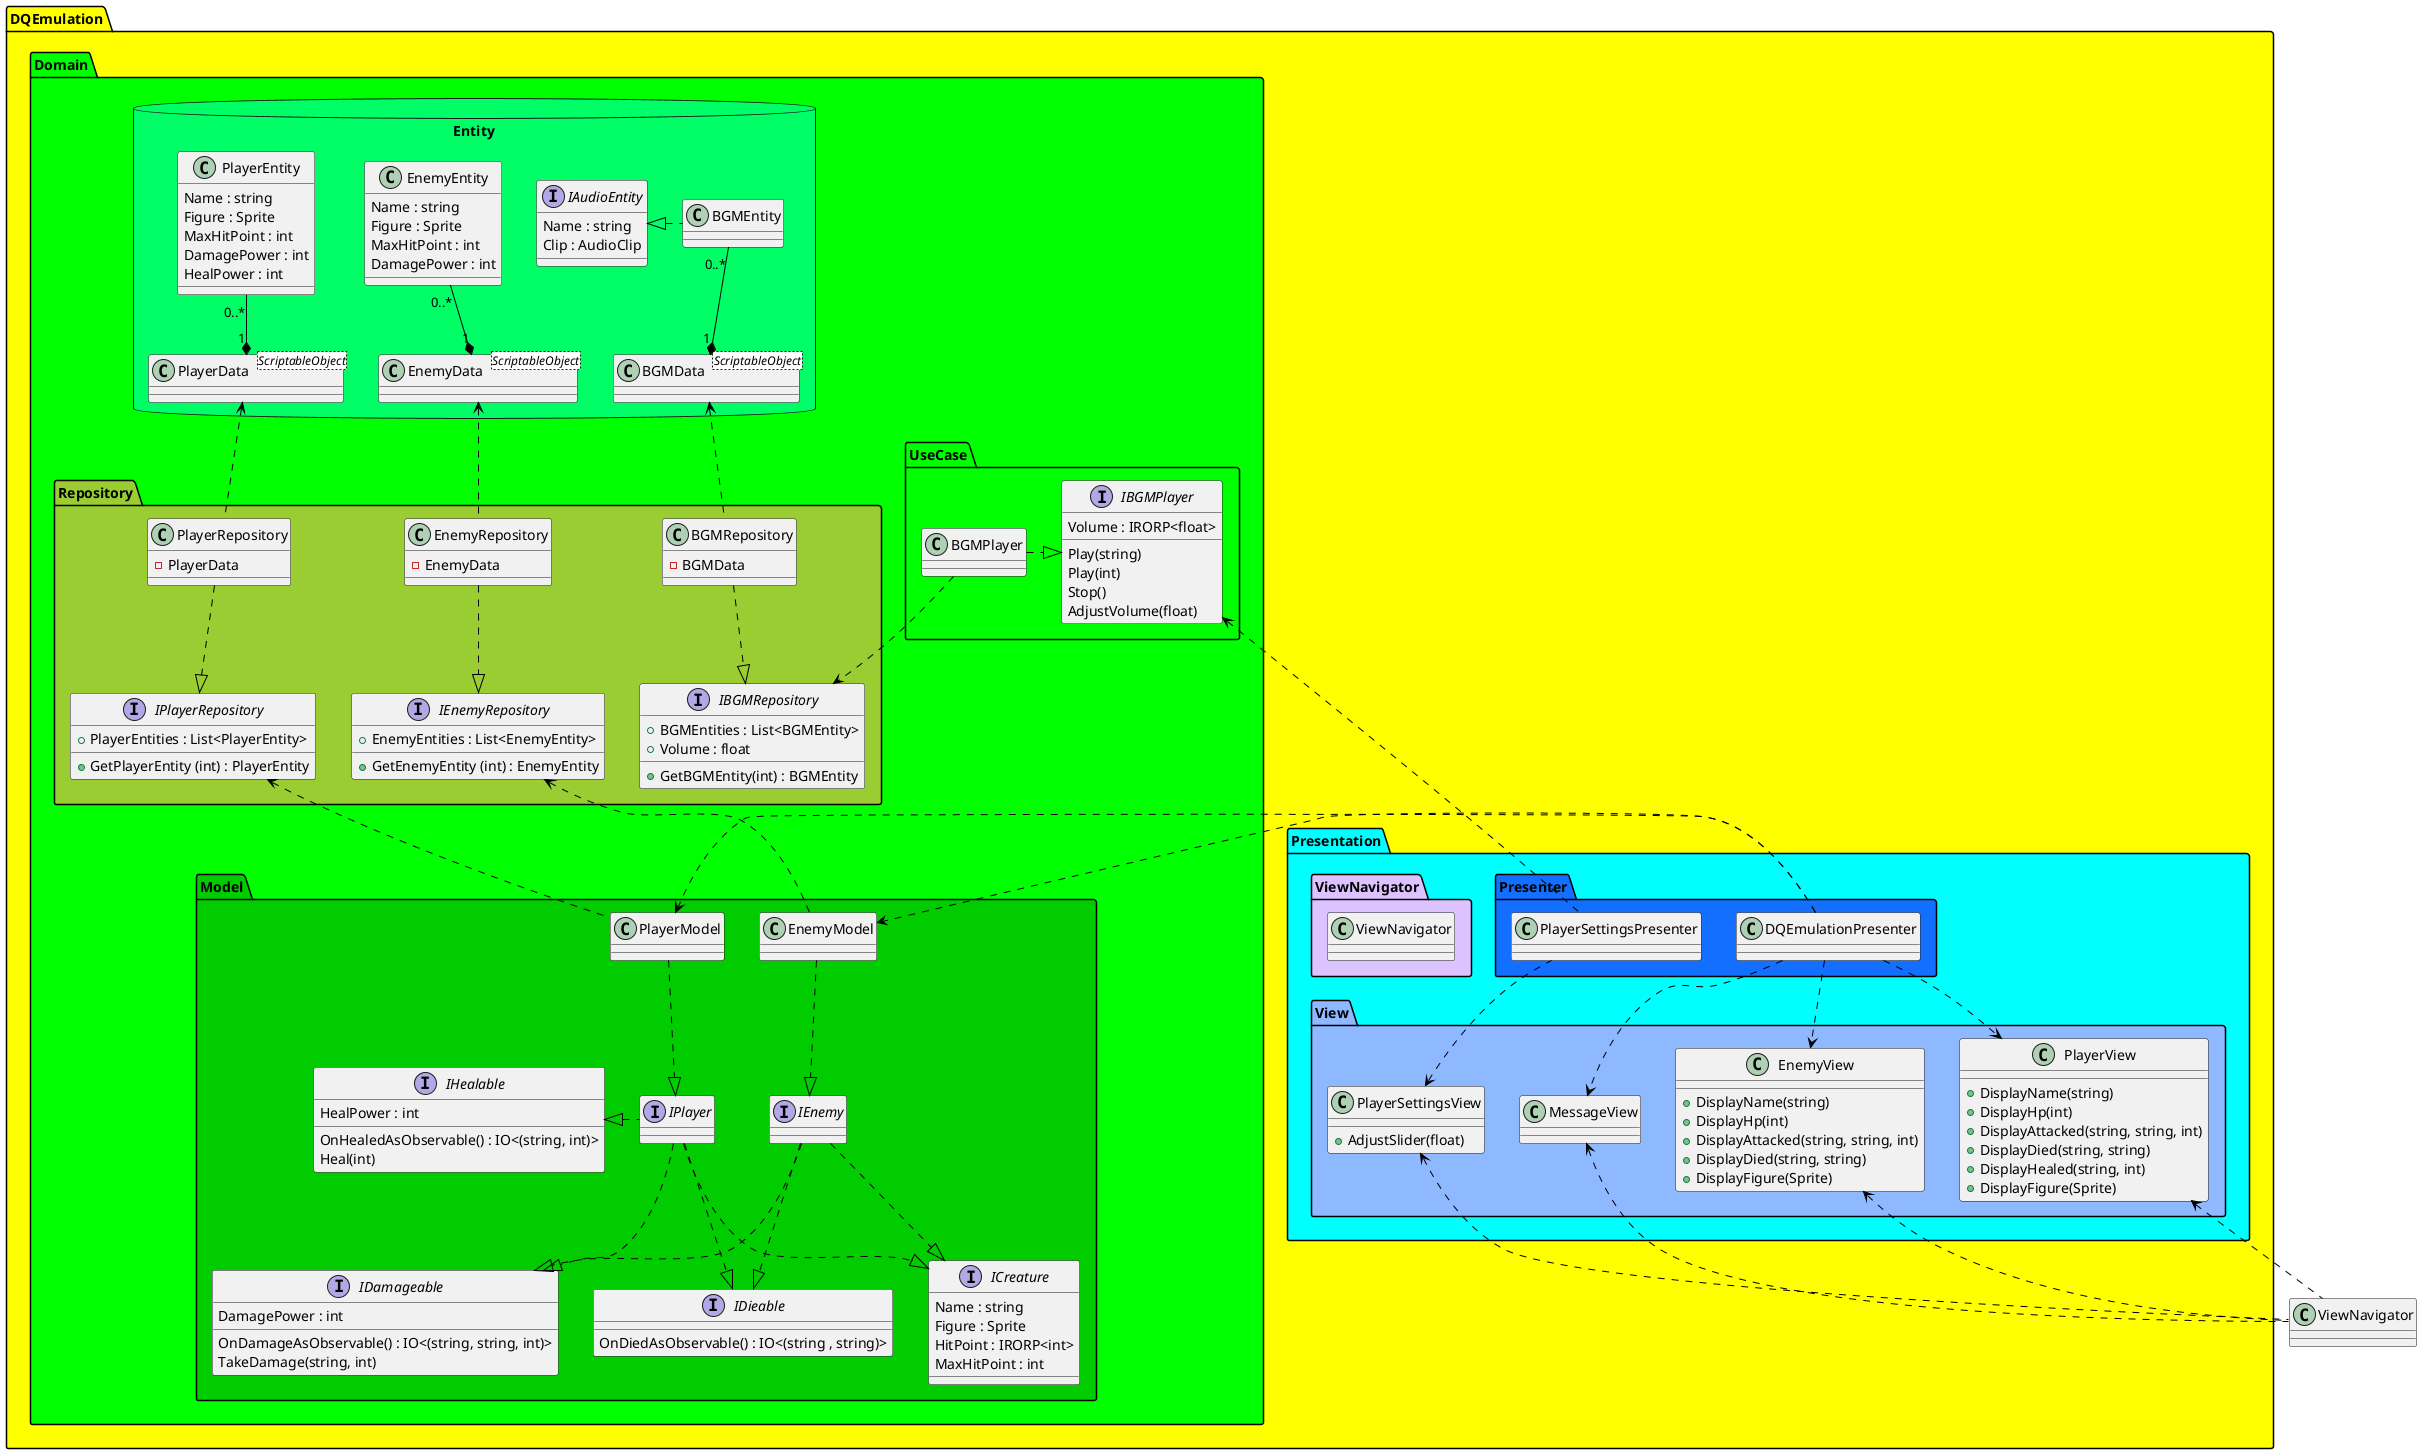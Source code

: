 ﻿@startuml

skinparam DefaultFontName JetBrains Mono

skinparam class {
  ArrowColor Black
  ActorBorderColor Black
}

package DQEmulation #yellow
{
    package Domain #00FF00
    {
        package Entity <<DataBase>> #00FF66
        {
            interface IAudioEntity
            {
                Name : string
                Clip : AudioClip
            }

            class PlayerEntity
            {
                Name : string
                Figure : Sprite
                MaxHitPoint : int
                DamagePower : int
                HealPower : int
            }

            class EnemyEntity
            {
                Name : string
                Figure : Sprite
                MaxHitPoint : int
                DamagePower : int
            }

            class BGMEntity

            class PlayerData<ScriptableObject>

            class EnemyData<ScriptableObject>

            class BGMData<ScriptableObject>
        }

        package Repository #yellowgreen
        {
            interface IPlayerRepository
            {
                + PlayerEntities : List<PlayerEntity>
                + GetPlayerEntity (int) : PlayerEntity
            }

            interface IEnemyRepository
            {
                + EnemyEntities : List<EnemyEntity>
                + GetEnemyEntity (int) : EnemyEntity
            }

            interface IBGMRepository
            {
                + BGMEntities : List<BGMEntity>
                + GetBGMEntity(int) : BGMEntity
                + Volume : float
            }

            class PlayerRepository
            {
                - PlayerData
            }

            class EnemyRepository
            {
                - EnemyData
            }

            class BGMRepository
            {
                - BGMData
            }
        }

        package Model #00CC00
        {
            interface ICreature
            {
                Name : string
                Figure : Sprite
                HitPoint : IRORP<int>
                MaxHitPoint : int
            }

            interface IDamageable
            {
                DamagePower : int
                OnDamageAsObservable() : IO<(string, string, int)>
                TakeDamage(string, int)
            }

            interface IDieable
            {
                OnDiedAsObservable() : IO<(string , string)>
            }

            interface IHealable
            {
                HealPower : int
                OnHealedAsObservable() : IO<(string, int)>
                Heal(int)
            }

            interface IEnemy

            interface IPlayer

            class PlayerModel

            class EnemyModel
        }

        package UseCase
        {
            interface IBGMPlayer
            {
                Volume : IRORP<float>
                Play(string)
                Play(int)
                Stop()
                AdjustVolume(float)
            }

            class BGMPlayer
        }
    }

    package Presentation #00FFFF
    {
        package View #8EB8FF
        {
            class PlayerView
            {
                + DisplayName(string)
                + DisplayHp(int)
                + DisplayAttacked(string, string, int)
                + DisplayDied(string, string)
                + DisplayHealed(string, int)
                + DisplayFigure(Sprite)
            }

            class EnemyView
            {
                + DisplayName(string)
                + DisplayHp(int)
                + DisplayAttacked(string, string, int)
                + DisplayDied(string, string)
                + DisplayFigure(Sprite)
            }

            class MessageView
            {
            }

            class PlayerSettingsView
            {
                + AdjustSlider(float)
            }
        }

        package Presenter #136FFF
        {
            class DQEmulationPresenter

            class PlayerSettingsPresenter
        }

        package ViewNavigator #DCC2FF
        {
            class ViewNavigator
        }
    }
}

'Domain

''Entity

PlayerData "1" *-up- "0..*" PlayerEntity
EnemyData "1" *-up- "0..*" EnemyEntity
BGMData "1" *-up- "0..*" BGMEntity
IAudioEntity <|.ri. BGMEntity

''Repository

IPlayerRepository <|.up. PlayerRepository
PlayerData <.. PlayerRepository

IEnemyRepository <|.up. EnemyRepository
EnemyData <. EnemyRepository

IBGMRepository <|.up. BGMRepository
BGMData <.. BGMRepository

''Model

'''IPlayer

ICreature <|.up. IPlayer
IDamageable <|.up. IPlayer
IDieable <|.up. IPlayer
IHealable <|.ri. IPlayer

'''IEnemy

ICreature <|.up. IEnemy
IDamageable <|.up. IEnemy
IDieable <|.up. IEnemy

'''PlayerModel

IPlayerRepository <.. PlayerModel
IPlayer <|.up. PlayerModel

'''EnemyModel

IEnemyRepository <.. EnemyModel
IEnemy <|.up. EnemyModel

'' Service

IBGMRepository <.up. BGMPlayer
IBGMPlayer <|.le. BGMPlayer

' Presentation

'' Presenter

PlayerView <.up. DQEmulationPresenter
PlayerModel <.le. DQEmulationPresenter
EnemyView <.up. DQEmulationPresenter
EnemyModel <.le. DQEmulationPresenter
MessageView <.up. DQEmulationPresenter

PlayerSettingsView <.. PlayerSettingsPresenter
IBGMPlayer <.. PlayerSettingsPresenter

'' View

'' ViewNavigator

PlayerView <.. ViewNavigator
EnemyView <.. ViewNavigator
MessageView <.. ViewNavigator
PlayerSettingsView <.. ViewNavigator

@enduml